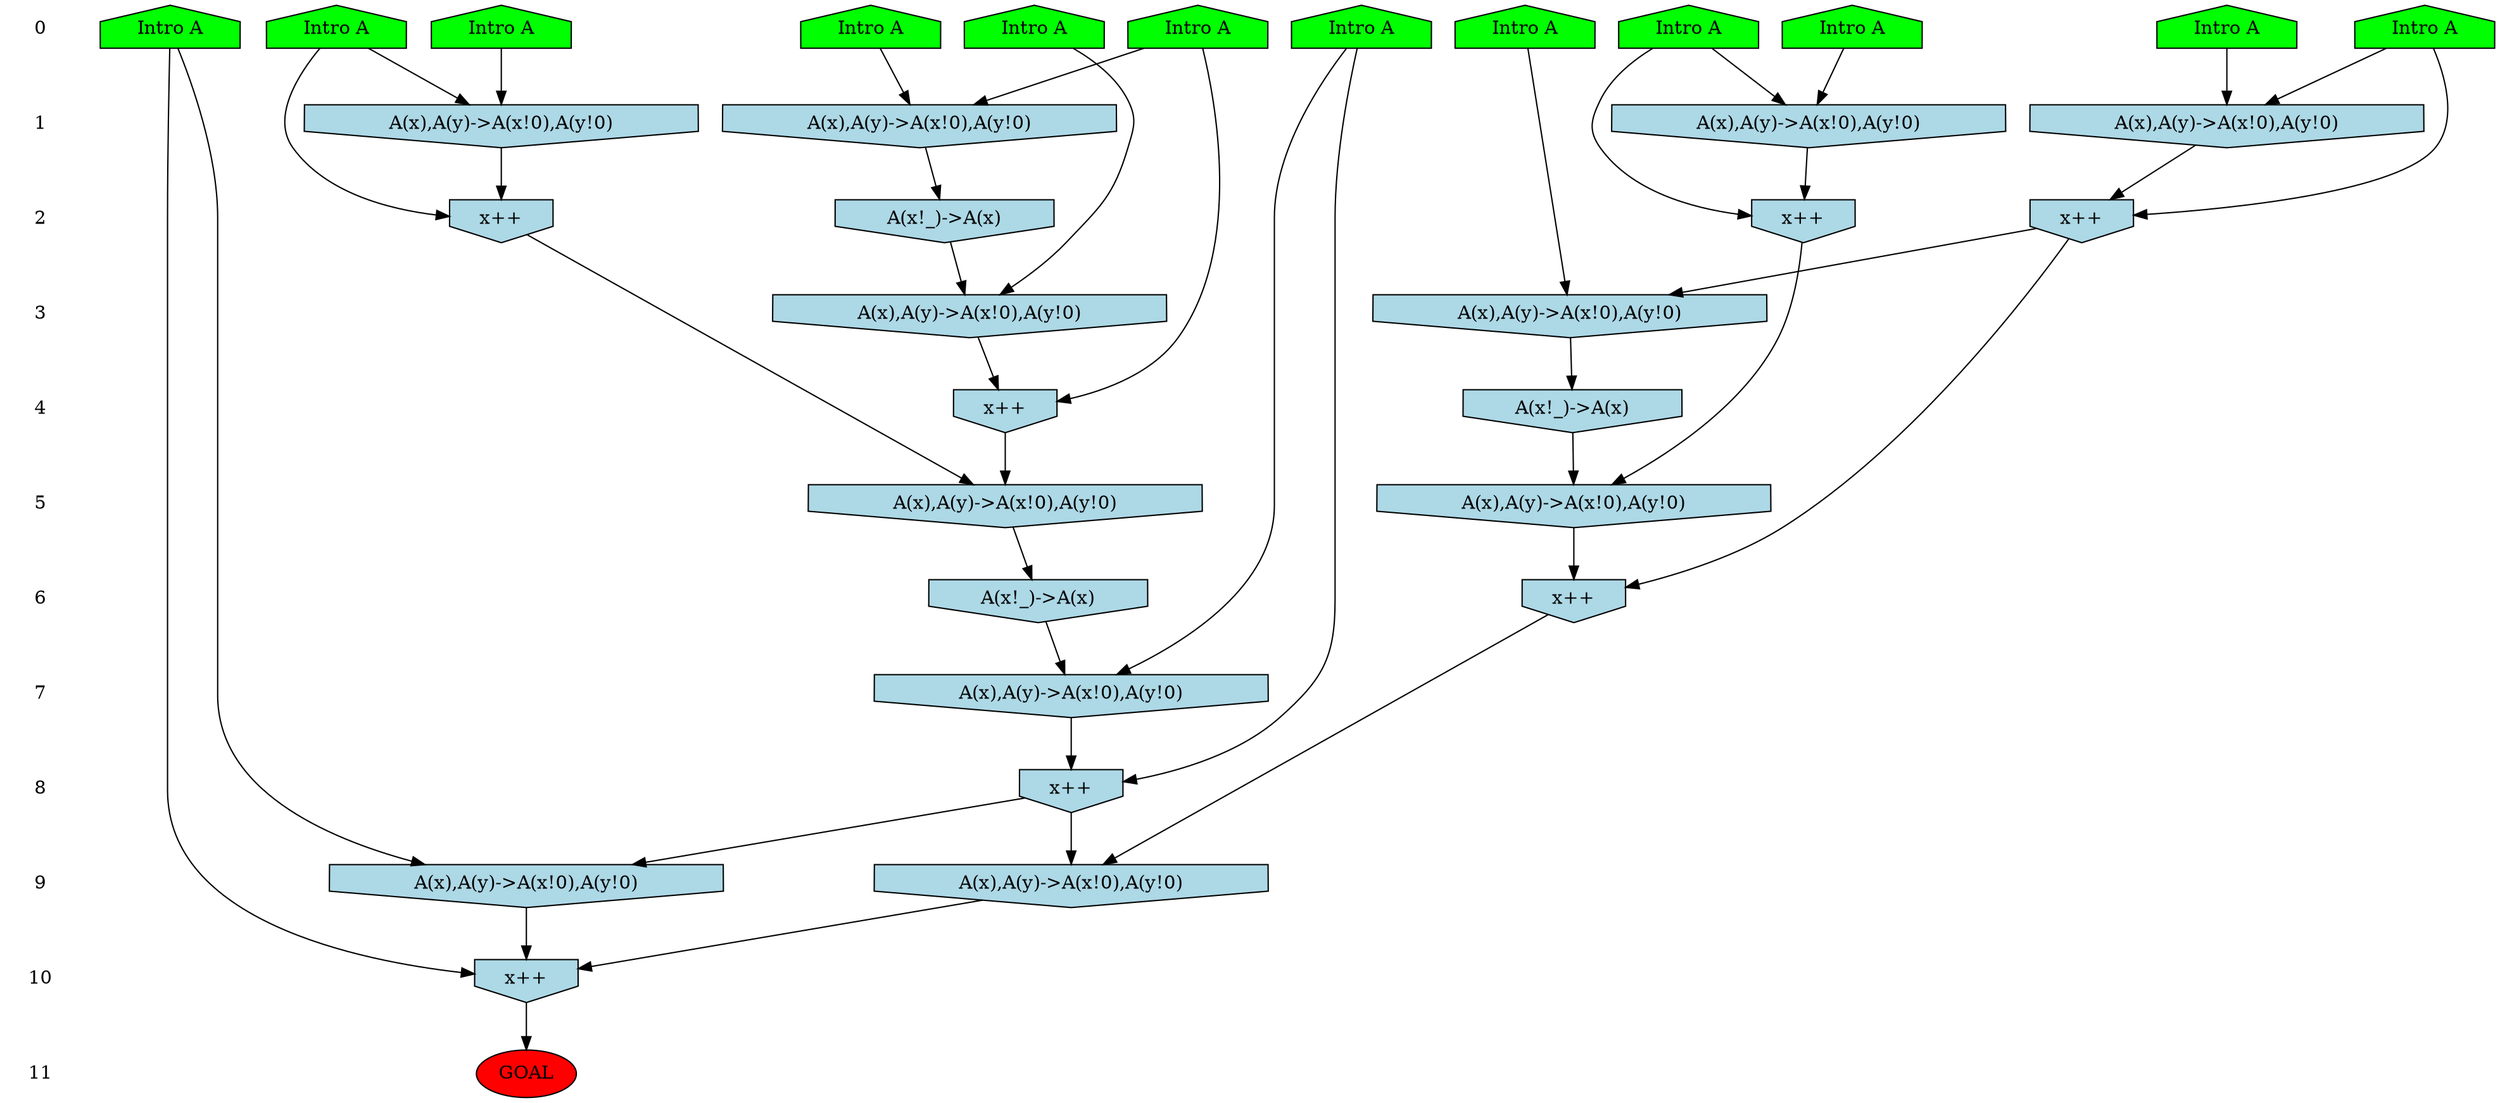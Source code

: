 /* Compression of 1 causal flows obtained in average at 2.955208E+00 t.u */
/* Compressed causal flows were: [951] */
digraph G{
 ranksep=.5 ; 
{ rank = same ; "0" [shape=plaintext] ; node_1 [label ="Intro A", shape=house, style=filled, fillcolor=green] ;
node_2 [label ="Intro A", shape=house, style=filled, fillcolor=green] ;
node_3 [label ="Intro A", shape=house, style=filled, fillcolor=green] ;
node_4 [label ="Intro A", shape=house, style=filled, fillcolor=green] ;
node_5 [label ="Intro A", shape=house, style=filled, fillcolor=green] ;
node_6 [label ="Intro A", shape=house, style=filled, fillcolor=green] ;
node_7 [label ="Intro A", shape=house, style=filled, fillcolor=green] ;
node_8 [label ="Intro A", shape=house, style=filled, fillcolor=green] ;
node_9 [label ="Intro A", shape=house, style=filled, fillcolor=green] ;
node_10 [label ="Intro A", shape=house, style=filled, fillcolor=green] ;
node_11 [label ="Intro A", shape=house, style=filled, fillcolor=green] ;
node_12 [label ="Intro A", shape=house, style=filled, fillcolor=green] ;
}
{ rank = same ; "1" [shape=plaintext] ; node_13 [label="A(x),A(y)->A(x!0),A(y!0)", shape=invhouse, style=filled, fillcolor = lightblue] ;
node_16 [label="A(x),A(y)->A(x!0),A(y!0)", shape=invhouse, style=filled, fillcolor = lightblue] ;
node_17 [label="A(x),A(y)->A(x!0),A(y!0)", shape=invhouse, style=filled, fillcolor = lightblue] ;
node_19 [label="A(x),A(y)->A(x!0),A(y!0)", shape=invhouse, style=filled, fillcolor = lightblue] ;
}
{ rank = same ; "2" [shape=plaintext] ; node_14 [label="x++", shape=invhouse, style=filled, fillcolor = lightblue] ;
node_18 [label="A(x!_)->A(x)", shape=invhouse, style=filled, fillcolor = lightblue] ;
node_20 [label="x++", shape=invhouse, style=filled, fillcolor = lightblue] ;
node_23 [label="x++", shape=invhouse, style=filled, fillcolor = lightblue] ;
}
{ rank = same ; "3" [shape=plaintext] ; node_15 [label="A(x),A(y)->A(x!0),A(y!0)", shape=invhouse, style=filled, fillcolor = lightblue] ;
node_21 [label="A(x),A(y)->A(x!0),A(y!0)", shape=invhouse, style=filled, fillcolor = lightblue] ;
}
{ rank = same ; "4" [shape=plaintext] ; node_22 [label="A(x!_)->A(x)", shape=invhouse, style=filled, fillcolor = lightblue] ;
node_24 [label="x++", shape=invhouse, style=filled, fillcolor = lightblue] ;
}
{ rank = same ; "5" [shape=plaintext] ; node_25 [label="A(x),A(y)->A(x!0),A(y!0)", shape=invhouse, style=filled, fillcolor = lightblue] ;
node_27 [label="A(x),A(y)->A(x!0),A(y!0)", shape=invhouse, style=filled, fillcolor = lightblue] ;
}
{ rank = same ; "6" [shape=plaintext] ; node_26 [label="A(x!_)->A(x)", shape=invhouse, style=filled, fillcolor = lightblue] ;
node_30 [label="x++", shape=invhouse, style=filled, fillcolor = lightblue] ;
}
{ rank = same ; "7" [shape=plaintext] ; node_28 [label="A(x),A(y)->A(x!0),A(y!0)", shape=invhouse, style=filled, fillcolor = lightblue] ;
}
{ rank = same ; "8" [shape=plaintext] ; node_29 [label="x++", shape=invhouse, style=filled, fillcolor = lightblue] ;
}
{ rank = same ; "9" [shape=plaintext] ; node_31 [label="A(x),A(y)->A(x!0),A(y!0)", shape=invhouse, style=filled, fillcolor = lightblue] ;
node_32 [label="A(x),A(y)->A(x!0),A(y!0)", shape=invhouse, style=filled, fillcolor = lightblue] ;
}
{ rank = same ; "10" [shape=plaintext] ; node_33 [label="x++", shape=invhouse, style=filled, fillcolor = lightblue] ;
}
{ rank = same ; "11" [shape=plaintext] ; node_34 [label ="GOAL", style=filled, fillcolor=red] ;
}
"0" -> "1" [style="invis"]; 
"1" -> "2" [style="invis"]; 
"2" -> "3" [style="invis"]; 
"3" -> "4" [style="invis"]; 
"4" -> "5" [style="invis"]; 
"5" -> "6" [style="invis"]; 
"6" -> "7" [style="invis"]; 
"7" -> "8" [style="invis"]; 
"8" -> "9" [style="invis"]; 
"9" -> "10" [style="invis"]; 
"10" -> "11" [style="invis"]; 
node_8 -> node_13
node_9 -> node_13
node_9 -> node_14
node_13 -> node_14
node_11 -> node_15
node_14 -> node_15
node_2 -> node_16
node_3 -> node_16
node_4 -> node_17
node_7 -> node_17
node_16 -> node_18
node_5 -> node_19
node_12 -> node_19
node_5 -> node_20
node_19 -> node_20
node_1 -> node_21
node_18 -> node_21
node_15 -> node_22
node_4 -> node_23
node_17 -> node_23
node_3 -> node_24
node_21 -> node_24
node_23 -> node_25
node_24 -> node_25
node_25 -> node_26
node_20 -> node_27
node_22 -> node_27
node_10 -> node_28
node_26 -> node_28
node_10 -> node_29
node_28 -> node_29
node_14 -> node_30
node_27 -> node_30
node_29 -> node_31
node_30 -> node_31
node_6 -> node_32
node_29 -> node_32
node_6 -> node_33
node_31 -> node_33
node_32 -> node_33
node_33 -> node_34
}
/*
 Dot generation time: 0.000329
*/